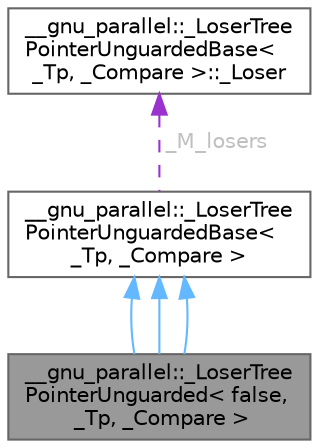 digraph "__gnu_parallel::_LoserTreePointerUnguarded&lt; false, _Tp, _Compare &gt;"
{
 // LATEX_PDF_SIZE
  bgcolor="transparent";
  edge [fontname=Helvetica,fontsize=10,labelfontname=Helvetica,labelfontsize=10];
  node [fontname=Helvetica,fontsize=10,shape=box,height=0.2,width=0.4];
  Node1 [id="Node000001",label="__gnu_parallel::_LoserTree\lPointerUnguarded\< false,\l _Tp, _Compare \>",height=0.2,width=0.4,color="gray40", fillcolor="grey60", style="filled", fontcolor="black",tooltip="Unstable unguarded _LoserTree variant storing pointers."];
  Node2 -> Node1 [id="edge9_Node000001_Node000002",dir="back",color="steelblue1",style="solid",tooltip=" "];
  Node2 [id="Node000002",label="__gnu_parallel::_LoserTree\lPointerUnguardedBase\< \l_Tp, _Compare \>",height=0.2,width=0.4,color="gray40", fillcolor="white", style="filled",URL="$class____gnu__parallel_1_1___loser_tree_pointer_unguarded_base.html",tooltip="Unguarded loser tree, keeping only pointers to the elements in the tree structure."];
  Node3 -> Node2 [id="edge10_Node000002_Node000003",dir="back",color="darkorchid3",style="dashed",tooltip=" ",label=" _M_losers",fontcolor="grey" ];
  Node3 [id="Node000003",label="__gnu_parallel::_LoserTree\lPointerUnguardedBase\< \l_Tp, _Compare \>::_Loser",height=0.2,width=0.4,color="gray40", fillcolor="white", style="filled",URL="$struct____gnu__parallel_1_1___loser_tree_pointer_unguarded_base_1_1___loser.html",tooltip=" "];
  Node2 -> Node1 [id="edge11_Node000001_Node000002",dir="back",color="steelblue1",style="solid",tooltip=" "];
  Node2 -> Node1 [id="edge12_Node000001_Node000002",dir="back",color="steelblue1",style="solid",tooltip=" "];
}
